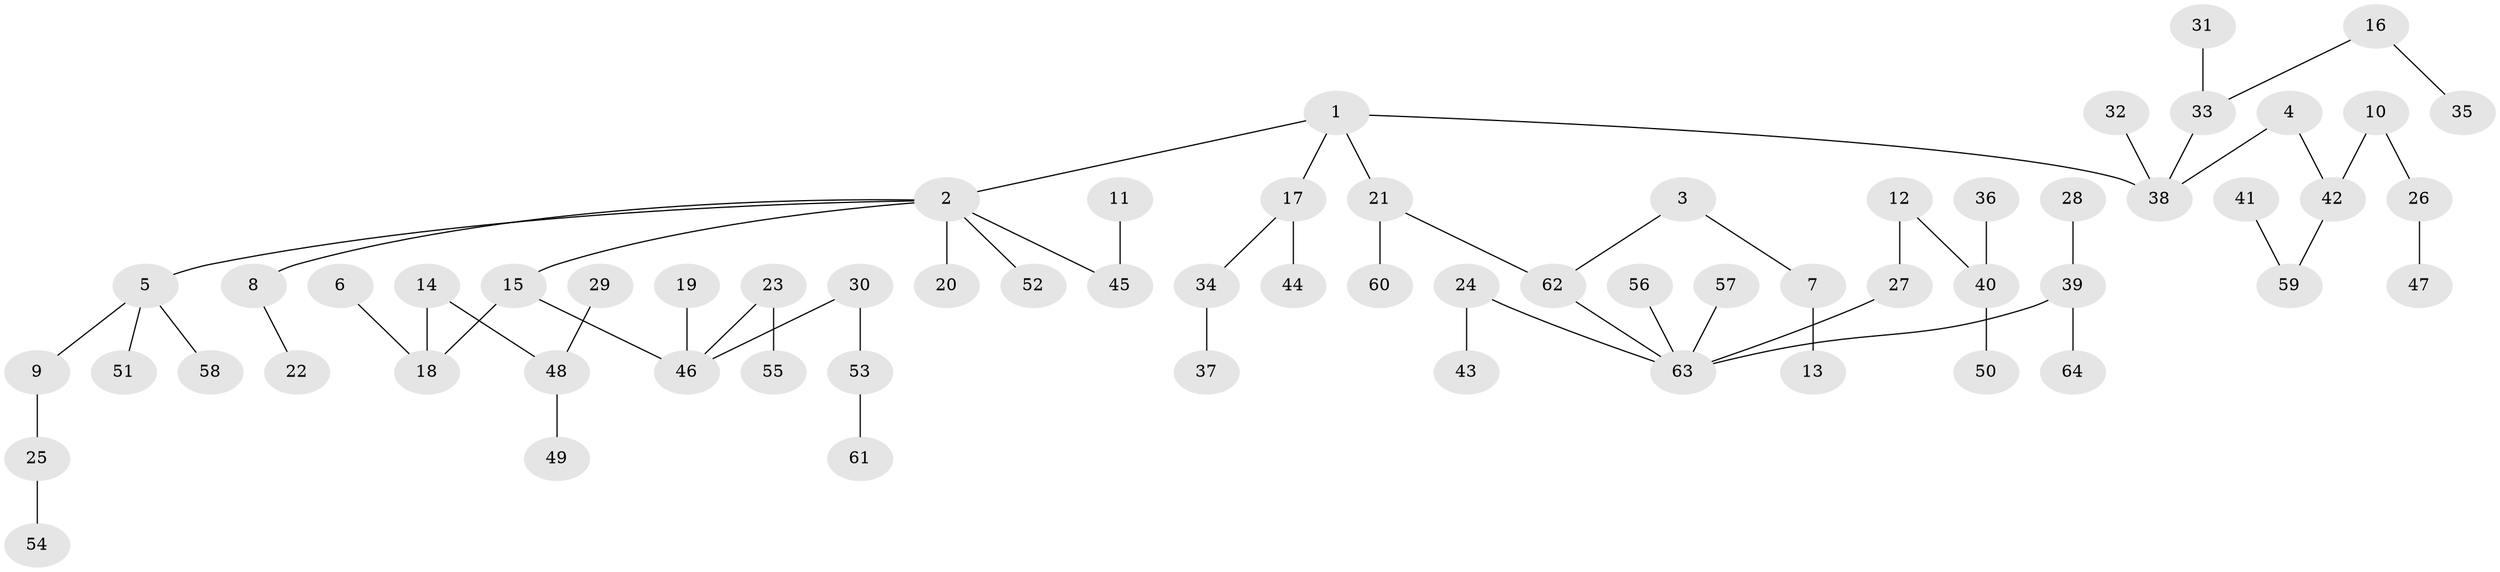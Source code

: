 // original degree distribution, {4: 0.09523809523809523, 7: 0.01904761904761905, 5: 0.02857142857142857, 3: 0.10476190476190476, 1: 0.49523809523809526, 2: 0.2571428571428571}
// Generated by graph-tools (version 1.1) at 2025/37/03/04/25 23:37:22]
// undirected, 64 vertices, 63 edges
graph export_dot {
  node [color=gray90,style=filled];
  1;
  2;
  3;
  4;
  5;
  6;
  7;
  8;
  9;
  10;
  11;
  12;
  13;
  14;
  15;
  16;
  17;
  18;
  19;
  20;
  21;
  22;
  23;
  24;
  25;
  26;
  27;
  28;
  29;
  30;
  31;
  32;
  33;
  34;
  35;
  36;
  37;
  38;
  39;
  40;
  41;
  42;
  43;
  44;
  45;
  46;
  47;
  48;
  49;
  50;
  51;
  52;
  53;
  54;
  55;
  56;
  57;
  58;
  59;
  60;
  61;
  62;
  63;
  64;
  1 -- 2 [weight=1.0];
  1 -- 17 [weight=1.0];
  1 -- 21 [weight=1.0];
  1 -- 38 [weight=1.0];
  2 -- 5 [weight=1.0];
  2 -- 8 [weight=1.0];
  2 -- 15 [weight=1.0];
  2 -- 20 [weight=1.0];
  2 -- 45 [weight=1.0];
  2 -- 52 [weight=1.0];
  3 -- 7 [weight=1.0];
  3 -- 62 [weight=1.0];
  4 -- 38 [weight=1.0];
  4 -- 42 [weight=1.0];
  5 -- 9 [weight=1.0];
  5 -- 51 [weight=1.0];
  5 -- 58 [weight=1.0];
  6 -- 18 [weight=1.0];
  7 -- 13 [weight=1.0];
  8 -- 22 [weight=1.0];
  9 -- 25 [weight=1.0];
  10 -- 26 [weight=1.0];
  10 -- 42 [weight=1.0];
  11 -- 45 [weight=1.0];
  12 -- 27 [weight=1.0];
  12 -- 40 [weight=1.0];
  14 -- 18 [weight=1.0];
  14 -- 48 [weight=1.0];
  15 -- 18 [weight=1.0];
  15 -- 46 [weight=1.0];
  16 -- 33 [weight=1.0];
  16 -- 35 [weight=1.0];
  17 -- 34 [weight=1.0];
  17 -- 44 [weight=1.0];
  19 -- 46 [weight=1.0];
  21 -- 60 [weight=1.0];
  21 -- 62 [weight=1.0];
  23 -- 46 [weight=1.0];
  23 -- 55 [weight=1.0];
  24 -- 43 [weight=1.0];
  24 -- 63 [weight=1.0];
  25 -- 54 [weight=1.0];
  26 -- 47 [weight=1.0];
  27 -- 63 [weight=1.0];
  28 -- 39 [weight=1.0];
  29 -- 48 [weight=1.0];
  30 -- 46 [weight=1.0];
  30 -- 53 [weight=1.0];
  31 -- 33 [weight=1.0];
  32 -- 38 [weight=1.0];
  33 -- 38 [weight=1.0];
  34 -- 37 [weight=1.0];
  36 -- 40 [weight=1.0];
  39 -- 63 [weight=1.0];
  39 -- 64 [weight=1.0];
  40 -- 50 [weight=1.0];
  41 -- 59 [weight=1.0];
  42 -- 59 [weight=1.0];
  48 -- 49 [weight=1.0];
  53 -- 61 [weight=1.0];
  56 -- 63 [weight=1.0];
  57 -- 63 [weight=1.0];
  62 -- 63 [weight=1.0];
}
